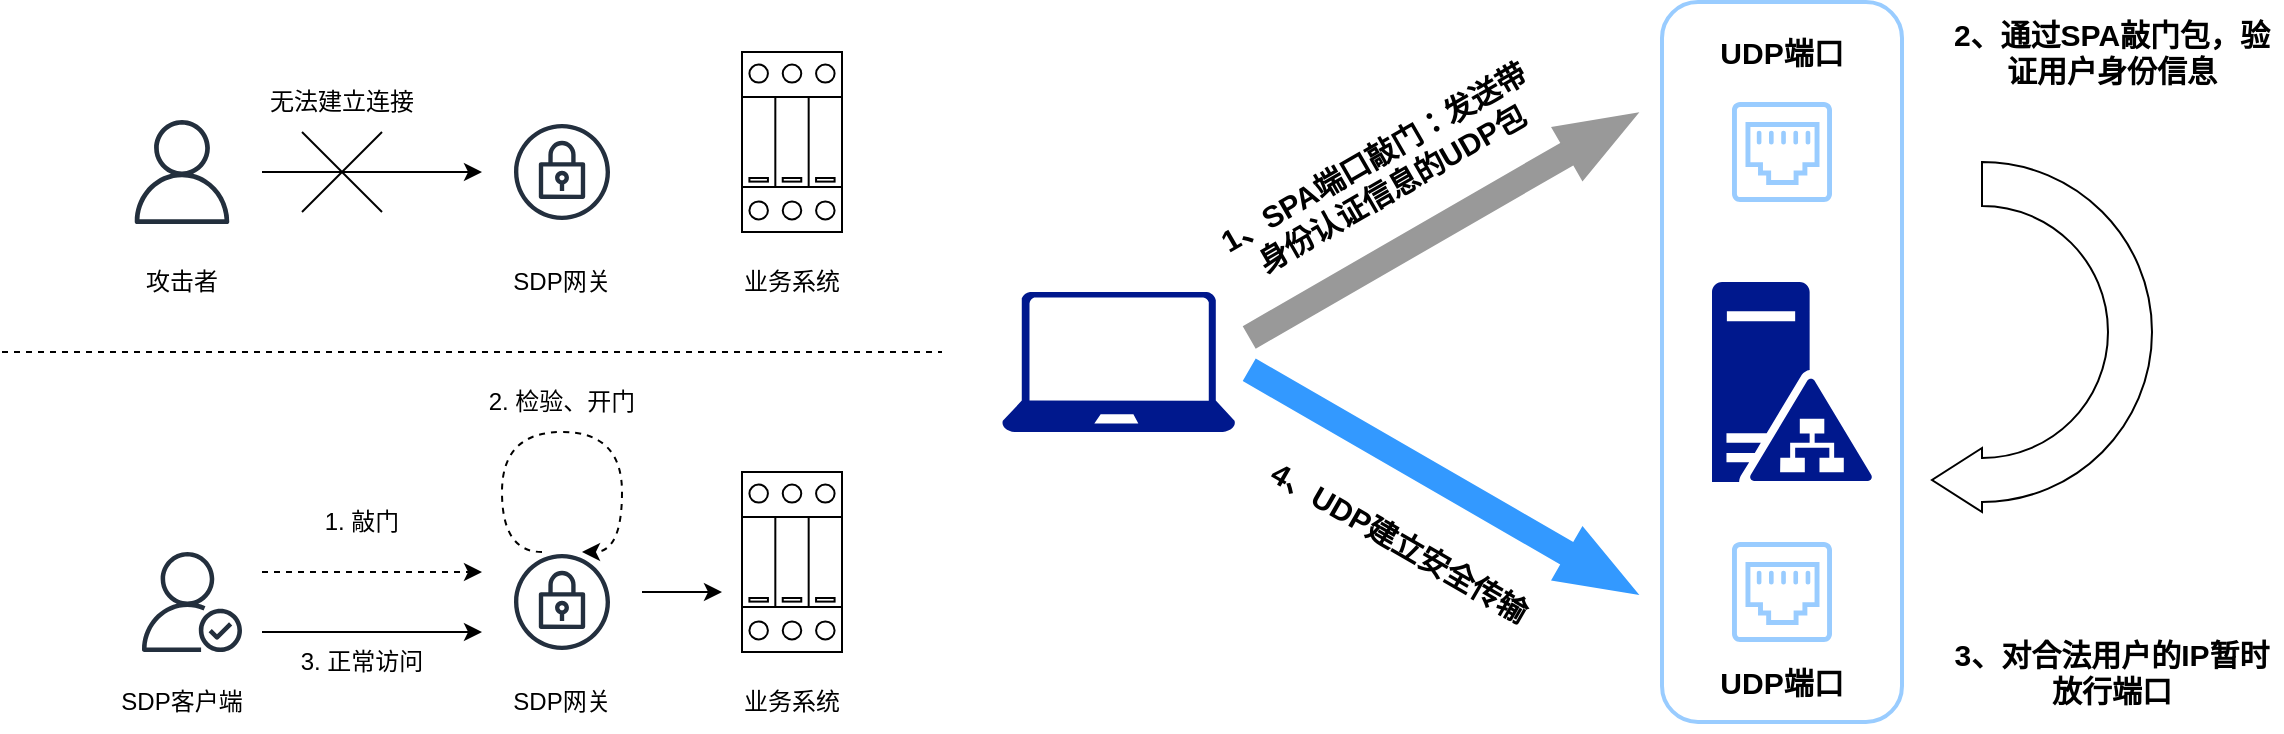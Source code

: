 <mxfile version="24.7.7">
  <diagram name="第 1 页" id="Sipz-_kJV49elIH6eEbf">
    <mxGraphModel dx="880" dy="595" grid="1" gridSize="10" guides="1" tooltips="1" connect="1" arrows="1" fold="1" page="1" pageScale="1" pageWidth="827" pageHeight="1169" math="0" shadow="0">
      <root>
        <mxCell id="0" />
        <mxCell id="1" parent="0" />
        <mxCell id="w30AFk53KffUqU6aEnDT-2" value="攻击者" style="text;html=1;align=center;verticalAlign=middle;whiteSpace=wrap;rounded=0;" vertex="1" parent="1">
          <mxGeometry x="70" y="160" width="60" height="30" as="geometry" />
        </mxCell>
        <mxCell id="w30AFk53KffUqU6aEnDT-3" value="" style="endArrow=classic;html=1;rounded=0;" edge="1" parent="1">
          <mxGeometry width="50" height="50" relative="1" as="geometry">
            <mxPoint x="140" y="120" as="sourcePoint" />
            <mxPoint x="250" y="120" as="targetPoint" />
          </mxGeometry>
        </mxCell>
        <mxCell id="w30AFk53KffUqU6aEnDT-4" value="无法建立连接" style="text;html=1;align=center;verticalAlign=middle;whiteSpace=wrap;rounded=0;" vertex="1" parent="1">
          <mxGeometry x="140" y="70" width="80" height="30" as="geometry" />
        </mxCell>
        <mxCell id="w30AFk53KffUqU6aEnDT-5" value="" style="endArrow=none;html=1;rounded=0;" edge="1" parent="1">
          <mxGeometry width="50" height="50" relative="1" as="geometry">
            <mxPoint x="160" y="100" as="sourcePoint" />
            <mxPoint x="200" y="140" as="targetPoint" />
          </mxGeometry>
        </mxCell>
        <mxCell id="w30AFk53KffUqU6aEnDT-6" value="" style="endArrow=none;html=1;rounded=0;" edge="1" parent="1">
          <mxGeometry width="50" height="50" relative="1" as="geometry">
            <mxPoint x="200" y="100" as="sourcePoint" />
            <mxPoint x="160" y="140" as="targetPoint" />
          </mxGeometry>
        </mxCell>
        <mxCell id="w30AFk53KffUqU6aEnDT-7" value="" style="sketch=0;outlineConnect=0;fontColor=#232F3E;gradientColor=none;strokeColor=#232F3E;fillColor=#ffffff;dashed=0;verticalLabelPosition=bottom;verticalAlign=top;align=center;html=1;fontSize=12;fontStyle=0;aspect=fixed;shape=mxgraph.aws4.resourceIcon;resIcon=mxgraph.aws4.vpn_gateway;" vertex="1" parent="1">
          <mxGeometry x="260" y="90" width="60" height="60" as="geometry" />
        </mxCell>
        <mxCell id="w30AFk53KffUqU6aEnDT-8" value="SDP网关" style="text;html=1;align=center;verticalAlign=middle;whiteSpace=wrap;rounded=0;" vertex="1" parent="1">
          <mxGeometry x="260" y="160" width="60" height="30" as="geometry" />
        </mxCell>
        <mxCell id="w30AFk53KffUqU6aEnDT-9" value="" style="verticalLabelPosition=bottom;dashed=0;shadow=0;html=1;align=center;verticalAlign=top;shape=mxgraph.cabinets.surge_protection_3p;" vertex="1" parent="1">
          <mxGeometry x="380" y="60" width="50" height="90" as="geometry" />
        </mxCell>
        <mxCell id="w30AFk53KffUqU6aEnDT-10" value="业务系统" style="text;html=1;align=center;verticalAlign=middle;whiteSpace=wrap;rounded=0;" vertex="1" parent="1">
          <mxGeometry x="375" y="160" width="60" height="30" as="geometry" />
        </mxCell>
        <mxCell id="w30AFk53KffUqU6aEnDT-11" value="" style="endArrow=none;dashed=1;html=1;rounded=0;" edge="1" parent="1">
          <mxGeometry width="50" height="50" relative="1" as="geometry">
            <mxPoint x="10" y="210" as="sourcePoint" />
            <mxPoint x="480" y="210" as="targetPoint" />
          </mxGeometry>
        </mxCell>
        <mxCell id="w30AFk53KffUqU6aEnDT-12" value="" style="sketch=0;outlineConnect=0;fontColor=#232F3E;gradientColor=none;fillColor=#232F3D;strokeColor=none;dashed=0;verticalLabelPosition=bottom;verticalAlign=top;align=center;html=1;fontSize=12;fontStyle=0;aspect=fixed;pointerEvents=1;shape=mxgraph.aws4.authenticated_user;" vertex="1" parent="1">
          <mxGeometry x="80" y="310" width="50" height="50" as="geometry" />
        </mxCell>
        <mxCell id="w30AFk53KffUqU6aEnDT-13" value="SDP客户端" style="text;html=1;align=center;verticalAlign=middle;whiteSpace=wrap;rounded=0;" vertex="1" parent="1">
          <mxGeometry x="65" y="370" width="70" height="30" as="geometry" />
        </mxCell>
        <mxCell id="w30AFk53KffUqU6aEnDT-14" value="" style="endArrow=classic;html=1;rounded=0;" edge="1" parent="1">
          <mxGeometry width="50" height="50" relative="1" as="geometry">
            <mxPoint x="140" y="350" as="sourcePoint" />
            <mxPoint x="250" y="350" as="targetPoint" />
          </mxGeometry>
        </mxCell>
        <mxCell id="w30AFk53KffUqU6aEnDT-16" value="" style="html=1;labelBackgroundColor=#ffffff;startArrow=none;startFill=0;startSize=6;endArrow=classic;endFill=1;endSize=6;jettySize=auto;orthogonalLoop=1;strokeWidth=1;dashed=1;fontSize=14;rounded=0;" edge="1" parent="1">
          <mxGeometry width="60" height="60" relative="1" as="geometry">
            <mxPoint x="140" y="320" as="sourcePoint" />
            <mxPoint x="250" y="320" as="targetPoint" />
          </mxGeometry>
        </mxCell>
        <mxCell id="w30AFk53KffUqU6aEnDT-17" value="1. 敲门" style="text;html=1;align=center;verticalAlign=middle;whiteSpace=wrap;rounded=0;" vertex="1" parent="1">
          <mxGeometry x="150" y="280" width="80" height="30" as="geometry" />
        </mxCell>
        <mxCell id="w30AFk53KffUqU6aEnDT-18" value="3. 正常访问" style="text;html=1;align=center;verticalAlign=middle;whiteSpace=wrap;rounded=0;" vertex="1" parent="1">
          <mxGeometry x="150" y="350" width="80" height="30" as="geometry" />
        </mxCell>
        <mxCell id="w30AFk53KffUqU6aEnDT-19" value="" style="sketch=0;outlineConnect=0;fontColor=#232F3E;gradientColor=none;strokeColor=#232F3E;fillColor=#ffffff;dashed=0;verticalLabelPosition=bottom;verticalAlign=top;align=center;html=1;fontSize=12;fontStyle=0;aspect=fixed;shape=mxgraph.aws4.resourceIcon;resIcon=mxgraph.aws4.vpn_gateway;" vertex="1" parent="1">
          <mxGeometry x="260" y="305" width="60" height="60" as="geometry" />
        </mxCell>
        <mxCell id="w30AFk53KffUqU6aEnDT-20" value="SDP网关" style="text;html=1;align=center;verticalAlign=middle;whiteSpace=wrap;rounded=0;" vertex="1" parent="1">
          <mxGeometry x="260" y="370" width="60" height="30" as="geometry" />
        </mxCell>
        <mxCell id="w30AFk53KffUqU6aEnDT-21" value="" style="verticalLabelPosition=bottom;dashed=0;shadow=0;html=1;align=center;verticalAlign=top;shape=mxgraph.cabinets.surge_protection_3p;" vertex="1" parent="1">
          <mxGeometry x="380" y="270" width="50" height="90" as="geometry" />
        </mxCell>
        <mxCell id="w30AFk53KffUqU6aEnDT-22" value="业务系统" style="text;html=1;align=center;verticalAlign=middle;whiteSpace=wrap;rounded=0;" vertex="1" parent="1">
          <mxGeometry x="375" y="370" width="60" height="30" as="geometry" />
        </mxCell>
        <mxCell id="w30AFk53KffUqU6aEnDT-23" value="" style="endArrow=classic;html=1;rounded=0;" edge="1" parent="1">
          <mxGeometry width="50" height="50" relative="1" as="geometry">
            <mxPoint x="330" y="330" as="sourcePoint" />
            <mxPoint x="370" y="330" as="targetPoint" />
          </mxGeometry>
        </mxCell>
        <mxCell id="w30AFk53KffUqU6aEnDT-29" value="" style="curved=1;endArrow=classic;html=1;rounded=0;dashed=1;edgeStyle=orthogonalEdgeStyle;" edge="1" parent="1">
          <mxGeometry width="50" height="50" relative="1" as="geometry">
            <mxPoint x="280" y="310" as="sourcePoint" />
            <mxPoint x="300" y="310" as="targetPoint" />
            <Array as="points">
              <mxPoint x="260" y="310" />
              <mxPoint x="260" y="250" />
              <mxPoint x="320" y="250" />
              <mxPoint x="320" y="310" />
            </Array>
          </mxGeometry>
        </mxCell>
        <mxCell id="w30AFk53KffUqU6aEnDT-30" value="2. 检验、开门" style="text;html=1;align=center;verticalAlign=middle;whiteSpace=wrap;rounded=0;" vertex="1" parent="1">
          <mxGeometry x="250" y="220" width="80" height="30" as="geometry" />
        </mxCell>
        <mxCell id="w30AFk53KffUqU6aEnDT-31" value="" style="sketch=0;outlineConnect=0;fontColor=#232F3E;gradientColor=none;fillColor=#232F3D;strokeColor=none;dashed=0;verticalLabelPosition=bottom;verticalAlign=top;align=center;html=1;fontSize=12;fontStyle=0;aspect=fixed;pointerEvents=1;shape=mxgraph.aws4.user;" vertex="1" parent="1">
          <mxGeometry x="74" y="94" width="52" height="52" as="geometry" />
        </mxCell>
        <mxCell id="w30AFk53KffUqU6aEnDT-32" value="" style="sketch=0;aspect=fixed;pointerEvents=1;shadow=0;dashed=0;html=1;strokeColor=none;labelPosition=center;verticalLabelPosition=bottom;verticalAlign=top;align=center;fillColor=#00188D;shape=mxgraph.azure.laptop" vertex="1" parent="1">
          <mxGeometry x="510" y="180" width="116.67" height="70" as="geometry" />
        </mxCell>
        <mxCell id="w30AFk53KffUqU6aEnDT-33" value="" style="rounded=1;whiteSpace=wrap;html=1;strokeColor=#99CCFF;strokeWidth=2;" vertex="1" parent="1">
          <mxGeometry x="840" y="35" width="120" height="360" as="geometry" />
        </mxCell>
        <mxCell id="w30AFk53KffUqU6aEnDT-34" value="" style="sketch=0;pointerEvents=1;shadow=0;dashed=0;html=1;strokeColor=none;fillColor=#99CCFF;aspect=fixed;labelPosition=center;verticalLabelPosition=bottom;verticalAlign=top;align=center;outlineConnect=0;shape=mxgraph.vvd.ethernet_port;" vertex="1" parent="1">
          <mxGeometry x="875" y="85" width="50" height="50" as="geometry" />
        </mxCell>
        <mxCell id="w30AFk53KffUqU6aEnDT-35" value="" style="sketch=0;pointerEvents=1;shadow=0;dashed=0;html=1;strokeColor=none;fillColor=#99CCFF;aspect=fixed;labelPosition=center;verticalLabelPosition=bottom;verticalAlign=top;align=center;outlineConnect=0;shape=mxgraph.vvd.ethernet_port;" vertex="1" parent="1">
          <mxGeometry x="875" y="305" width="50" height="50" as="geometry" />
        </mxCell>
        <mxCell id="w30AFk53KffUqU6aEnDT-36" value="UDP端口" style="text;html=1;align=center;verticalAlign=middle;whiteSpace=wrap;rounded=0;fontStyle=1;fontSize=15;" vertex="1" parent="1">
          <mxGeometry x="865" y="45" width="70" height="30" as="geometry" />
        </mxCell>
        <mxCell id="w30AFk53KffUqU6aEnDT-38" value="UDP端口" style="text;html=1;align=center;verticalAlign=middle;whiteSpace=wrap;rounded=0;fontStyle=1;fontSize=15;" vertex="1" parent="1">
          <mxGeometry x="865" y="360" width="70" height="30" as="geometry" />
        </mxCell>
        <mxCell id="w30AFk53KffUqU6aEnDT-39" value="" style="sketch=0;aspect=fixed;pointerEvents=1;shadow=0;dashed=0;html=1;strokeColor=none;labelPosition=center;verticalLabelPosition=bottom;verticalAlign=top;align=center;fillColor=#00188D;shape=mxgraph.mscae.enterprise.ad_fs" vertex="1" parent="1">
          <mxGeometry x="865" y="175" width="80" height="100" as="geometry" />
        </mxCell>
        <mxCell id="w30AFk53KffUqU6aEnDT-40" value="" style="html=1;shadow=0;dashed=0;align=center;verticalAlign=middle;shape=mxgraph.arrows2.arrow;dy=0.6;dx=40;notch=0;rotation=-30;fillColor=#999999;strokeColor=#999999;" vertex="1" parent="1">
          <mxGeometry x="619.08" y="131.67" width="223.33" height="30" as="geometry" />
        </mxCell>
        <mxCell id="w30AFk53KffUqU6aEnDT-42" value="1、SPA端口敲门：发送带身份认证信息的UDP包" style="text;html=1;align=center;verticalAlign=middle;whiteSpace=wrap;rounded=0;fontStyle=1;fontSize=15;rotation=-30;" vertex="1" parent="1">
          <mxGeometry x="610" y="105" width="180" height="30" as="geometry" />
        </mxCell>
        <mxCell id="w30AFk53KffUqU6aEnDT-43" value="" style="html=1;shadow=0;dashed=0;align=center;verticalAlign=middle;shape=mxgraph.arrows2.arrow;dy=0.6;dx=40;notch=0;rotation=30;fillColor=#3399FF;strokeColor=#3399FF;" vertex="1" parent="1">
          <mxGeometry x="619.08" y="260" width="223.33" height="30" as="geometry" />
        </mxCell>
        <mxCell id="w30AFk53KffUqU6aEnDT-44" value="4、UDP建立安全传输" style="text;html=1;align=center;verticalAlign=middle;whiteSpace=wrap;rounded=0;fontStyle=1;fontSize=15;rotation=30;" vertex="1" parent="1">
          <mxGeometry x="619.08" y="290" width="180" height="30" as="geometry" />
        </mxCell>
        <mxCell id="w30AFk53KffUqU6aEnDT-45" value="2、通过SPA敲门包，验证用户身份信息" style="text;html=1;align=center;verticalAlign=middle;whiteSpace=wrap;rounded=0;fontStyle=1;fontSize=15;rotation=0;" vertex="1" parent="1">
          <mxGeometry x="980" y="45" width="170" height="30" as="geometry" />
        </mxCell>
        <mxCell id="w30AFk53KffUqU6aEnDT-46" value="3、对合法用户的IP暂时放行端口" style="text;html=1;align=center;verticalAlign=middle;whiteSpace=wrap;rounded=0;fontStyle=1;fontSize=15;rotation=0;" vertex="1" parent="1">
          <mxGeometry x="980" y="355" width="170" height="30" as="geometry" />
        </mxCell>
        <mxCell id="w30AFk53KffUqU6aEnDT-47" value="" style="html=1;shadow=0;dashed=0;align=center;verticalAlign=middle;shape=mxgraph.arrows2.uTurnArrow;dy=11;arrowHead=32;dx2=25;rotation=-180;" vertex="1" parent="1">
          <mxGeometry x="1045" y="115" width="40" height="175" as="geometry" />
        </mxCell>
      </root>
    </mxGraphModel>
  </diagram>
</mxfile>
